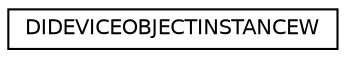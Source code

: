digraph "Graphical Class Hierarchy"
{
 // LATEX_PDF_SIZE
  edge [fontname="Helvetica",fontsize="10",labelfontname="Helvetica",labelfontsize="10"];
  node [fontname="Helvetica",fontsize="10",shape=record];
  rankdir="LR";
  Node0 [label="DIDEVICEOBJECTINSTANCEW",height=0.2,width=0.4,color="black", fillcolor="white", style="filled",URL="$structDIDEVICEOBJECTINSTANCEW.html",tooltip=" "];
}
